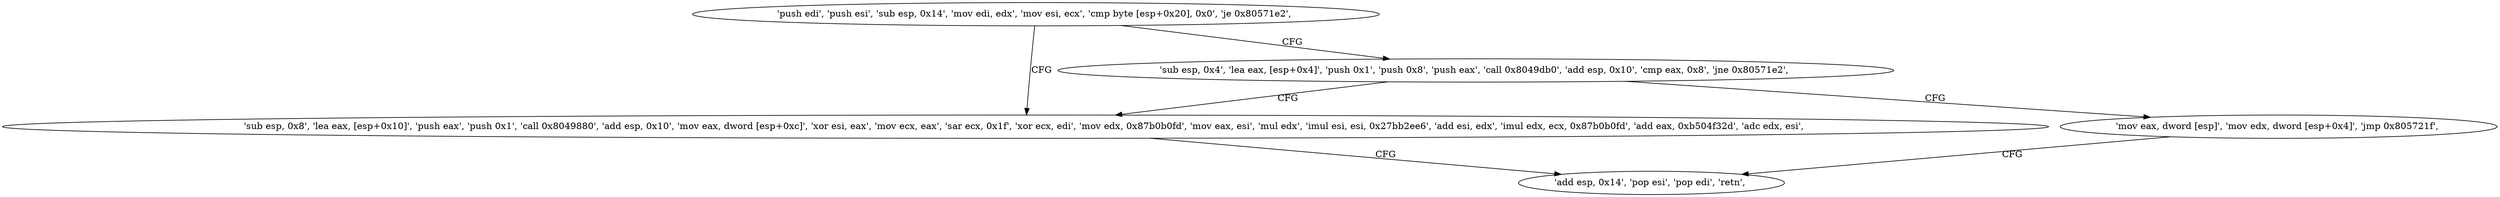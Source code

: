 digraph "func" {
"134574512" [label = "'push edi', 'push esi', 'sub esp, 0x14', 'mov edi, edx', 'mov esi, ecx', 'cmp byte [esp+0x20], 0x0', 'je 0x80571e2', " ]
"134574562" [label = "'sub esp, 0x8', 'lea eax, [esp+0x10]', 'push eax', 'push 0x1', 'call 0x8049880', 'add esp, 0x10', 'mov eax, dword [esp+0xc]', 'xor esi, eax', 'mov ecx, eax', 'sar ecx, 0x1f', 'xor ecx, edi', 'mov edx, 0x87b0b0fd', 'mov eax, esi', 'mul edx', 'imul esi, esi, 0x27bb2ee6', 'add esi, edx', 'imul edx, ecx, 0x87b0b0fd', 'add eax, 0xb504f32d', 'adc edx, esi', " ]
"134574528" [label = "'sub esp, 0x4', 'lea eax, [esp+0x4]', 'push 0x1', 'push 0x8', 'push eax', 'call 0x8049db0', 'add esp, 0x10', 'cmp eax, 0x8', 'jne 0x80571e2', " ]
"134574623" [label = "'add esp, 0x14', 'pop esi', 'pop edi', 'retn', " ]
"134574553" [label = "'mov eax, dword [esp]', 'mov edx, dword [esp+0x4]', 'jmp 0x805721f', " ]
"134574512" -> "134574562" [ label = "CFG" ]
"134574512" -> "134574528" [ label = "CFG" ]
"134574562" -> "134574623" [ label = "CFG" ]
"134574528" -> "134574562" [ label = "CFG" ]
"134574528" -> "134574553" [ label = "CFG" ]
"134574553" -> "134574623" [ label = "CFG" ]
}
